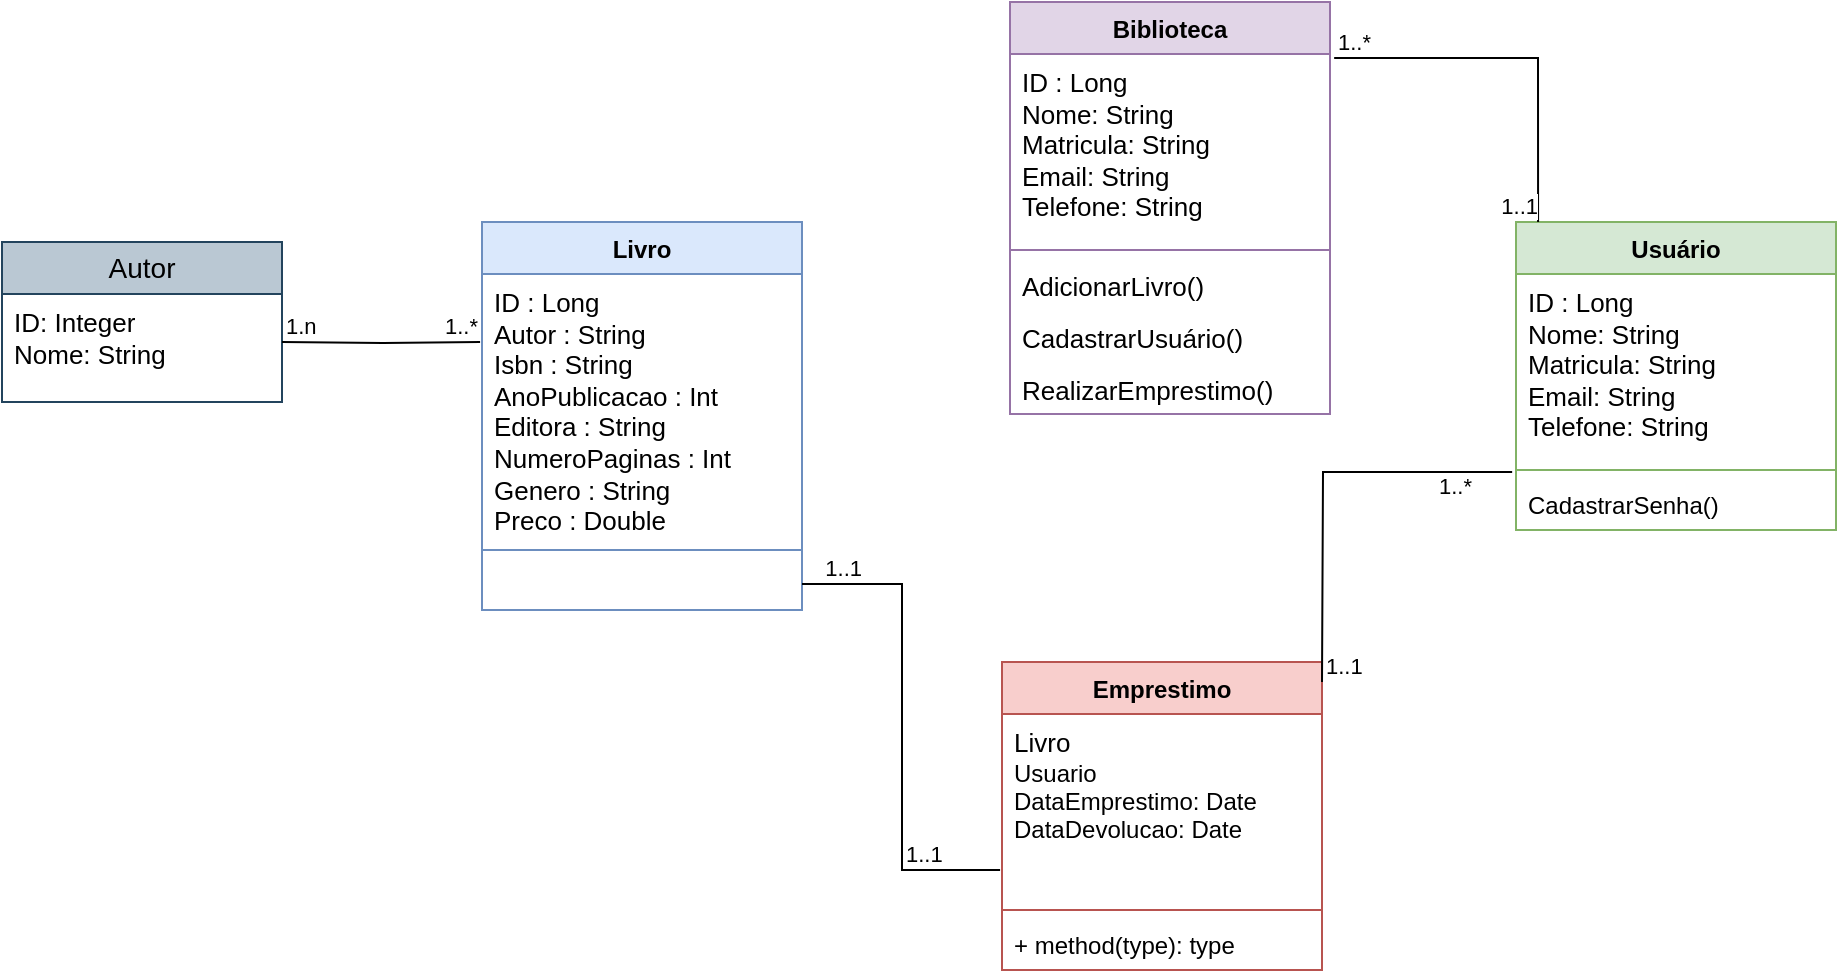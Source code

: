<mxfile version="26.0.6">
  <diagram name="Página-1" id="zS04NKmC-XQaYqR1aVO0">
    <mxGraphModel dx="1877" dy="579" grid="1" gridSize="10" guides="1" tooltips="1" connect="1" arrows="1" fold="1" page="1" pageScale="1" pageWidth="827" pageHeight="1169" math="0" shadow="0">
      <root>
        <mxCell id="0" />
        <mxCell id="1" parent="0" />
        <mxCell id="QKzucrYaCjQSqZG3A3Ww-50" value="&lt;div&gt;Livro&lt;/div&gt;&lt;div&gt;&lt;br&gt;&lt;/div&gt;" style="swimlane;fontStyle=1;align=center;verticalAlign=top;childLayout=stackLayout;horizontal=1;startSize=26;horizontalStack=0;resizeParent=1;resizeParentMax=0;resizeLast=0;collapsible=1;marginBottom=0;whiteSpace=wrap;html=1;fillColor=#dae8fc;strokeColor=#6c8ebf;" vertex="1" parent="1">
          <mxGeometry x="150" y="120" width="160" height="194" as="geometry" />
        </mxCell>
        <mxCell id="QKzucrYaCjQSqZG3A3Ww-51" value="&lt;div&gt;&lt;font style=&quot;font-size: 13px;&quot;&gt;ID : Long&lt;/font&gt;&lt;/div&gt;&lt;div&gt;&lt;font style=&quot;font-size: 13px;&quot;&gt;Autor : String&lt;/font&gt;&lt;/div&gt;&lt;div&gt;&lt;font style=&quot;font-size: 13px;&quot;&gt;Isbn : String&lt;/font&gt;&lt;/div&gt;&lt;div&gt;&lt;font style=&quot;font-size: 13px;&quot;&gt;AnoPublicacao : Int&lt;/font&gt;&lt;/div&gt;&lt;div&gt;&lt;font style=&quot;font-size: 13px;&quot;&gt;Editora : String&lt;/font&gt;&lt;/div&gt;&lt;div&gt;&lt;font style=&quot;font-size: 13px;&quot;&gt;NumeroPaginas : Int&lt;/font&gt;&lt;/div&gt;&lt;div&gt;&lt;font style=&quot;font-size: 13px;&quot;&gt;Genero : String&lt;/font&gt;&lt;/div&gt;&lt;div&gt;&lt;font style=&quot;font-size: 13px;&quot;&gt;Preco : Double&lt;br&gt;&lt;/font&gt;&lt;/div&gt;" style="text;align=left;verticalAlign=top;spacingLeft=4;spacingRight=4;overflow=hidden;rotatable=0;points=[[0,0.5],[1,0.5]];portConstraint=eastwest;whiteSpace=wrap;html=1;" vertex="1" parent="QKzucrYaCjQSqZG3A3Ww-50">
          <mxGeometry y="26" width="160" height="134" as="geometry" />
        </mxCell>
        <mxCell id="QKzucrYaCjQSqZG3A3Ww-52" value="" style="line;strokeWidth=1;fillColor=none;align=left;verticalAlign=middle;spacingTop=-1;spacingLeft=3;spacingRight=3;rotatable=0;labelPosition=right;points=[];portConstraint=eastwest;strokeColor=inherit;" vertex="1" parent="QKzucrYaCjQSqZG3A3Ww-50">
          <mxGeometry y="160" width="160" height="8" as="geometry" />
        </mxCell>
        <mxCell id="QKzucrYaCjQSqZG3A3Ww-53" value="" style="text;align=left;verticalAlign=top;spacingLeft=4;spacingRight=4;overflow=hidden;rotatable=0;points=[[0,0.5],[1,0.5]];portConstraint=eastwest;whiteSpace=wrap;html=1;" vertex="1" parent="QKzucrYaCjQSqZG3A3Ww-50">
          <mxGeometry y="168" width="160" height="26" as="geometry" />
        </mxCell>
        <mxCell id="QKzucrYaCjQSqZG3A3Ww-58" value="Usuário" style="swimlane;fontStyle=1;align=center;verticalAlign=top;childLayout=stackLayout;horizontal=1;startSize=26;horizontalStack=0;resizeParent=1;resizeParentMax=0;resizeLast=0;collapsible=1;marginBottom=0;whiteSpace=wrap;html=1;fillColor=#d5e8d4;strokeColor=#82b366;" vertex="1" parent="1">
          <mxGeometry x="667" y="120" width="160" height="154" as="geometry" />
        </mxCell>
        <mxCell id="QKzucrYaCjQSqZG3A3Ww-59" value="&lt;div&gt;&lt;font style=&quot;font-size: 13px;&quot;&gt;ID : Long&lt;/font&gt;&lt;/div&gt;&lt;div&gt;&lt;font style=&quot;font-size: 13px;&quot;&gt;Nome: String&lt;/font&gt;&lt;/div&gt;&lt;div&gt;&lt;font style=&quot;font-size: 13px;&quot;&gt;Matricula: String&lt;/font&gt;&lt;/div&gt;&lt;div&gt;&lt;font style=&quot;font-size: 13px;&quot;&gt;Email: String&lt;/font&gt;&lt;/div&gt;&lt;div&gt;&lt;font style=&quot;font-size: 13px;&quot;&gt;Telefone: String&lt;/font&gt;&lt;/div&gt;" style="text;strokeColor=none;fillColor=none;align=left;verticalAlign=top;spacingLeft=4;spacingRight=4;overflow=hidden;rotatable=0;points=[[0,0.5],[1,0.5]];portConstraint=eastwest;whiteSpace=wrap;html=1;" vertex="1" parent="QKzucrYaCjQSqZG3A3Ww-58">
          <mxGeometry y="26" width="160" height="94" as="geometry" />
        </mxCell>
        <mxCell id="QKzucrYaCjQSqZG3A3Ww-60" value="" style="line;strokeWidth=1;fillColor=none;align=left;verticalAlign=middle;spacingTop=-1;spacingLeft=3;spacingRight=3;rotatable=0;labelPosition=right;points=[];portConstraint=eastwest;strokeColor=inherit;" vertex="1" parent="QKzucrYaCjQSqZG3A3Ww-58">
          <mxGeometry y="120" width="160" height="8" as="geometry" />
        </mxCell>
        <mxCell id="QKzucrYaCjQSqZG3A3Ww-61" value="CadastrarSenha()" style="text;strokeColor=none;fillColor=none;align=left;verticalAlign=top;spacingLeft=4;spacingRight=4;overflow=hidden;rotatable=0;points=[[0,0.5],[1,0.5]];portConstraint=eastwest;whiteSpace=wrap;html=1;" vertex="1" parent="QKzucrYaCjQSqZG3A3Ww-58">
          <mxGeometry y="128" width="160" height="26" as="geometry" />
        </mxCell>
        <mxCell id="QKzucrYaCjQSqZG3A3Ww-67" value="Emprestimo" style="swimlane;fontStyle=1;align=center;verticalAlign=top;childLayout=stackLayout;horizontal=1;startSize=26;horizontalStack=0;resizeParent=1;resizeParentMax=0;resizeLast=0;collapsible=1;marginBottom=0;whiteSpace=wrap;html=1;fillColor=#f8cecc;strokeColor=#b85450;" vertex="1" parent="1">
          <mxGeometry x="410" y="340" width="160" height="154" as="geometry" />
        </mxCell>
        <mxCell id="QKzucrYaCjQSqZG3A3Ww-68" value="&lt;div&gt;&lt;font style=&quot;font-size: 13px;&quot;&gt;Livro&lt;br&gt;&lt;/font&gt;&lt;/div&gt;&lt;div&gt;Usuario&lt;/div&gt;&lt;div&gt;DataEmprestimo: Date&lt;/div&gt;&lt;div&gt;DataDevolucao: Date&lt;br&gt;&lt;/div&gt;" style="text;strokeColor=none;fillColor=none;align=left;verticalAlign=top;spacingLeft=4;spacingRight=4;overflow=hidden;rotatable=0;points=[[0,0.5],[1,0.5]];portConstraint=eastwest;whiteSpace=wrap;html=1;" vertex="1" parent="QKzucrYaCjQSqZG3A3Ww-67">
          <mxGeometry y="26" width="160" height="94" as="geometry" />
        </mxCell>
        <mxCell id="QKzucrYaCjQSqZG3A3Ww-69" value="" style="line;strokeWidth=1;fillColor=none;align=left;verticalAlign=middle;spacingTop=-1;spacingLeft=3;spacingRight=3;rotatable=0;labelPosition=right;points=[];portConstraint=eastwest;strokeColor=inherit;" vertex="1" parent="QKzucrYaCjQSqZG3A3Ww-67">
          <mxGeometry y="120" width="160" height="8" as="geometry" />
        </mxCell>
        <mxCell id="QKzucrYaCjQSqZG3A3Ww-70" value="+ method(type): type" style="text;strokeColor=none;fillColor=none;align=left;verticalAlign=top;spacingLeft=4;spacingRight=4;overflow=hidden;rotatable=0;points=[[0,0.5],[1,0.5]];portConstraint=eastwest;whiteSpace=wrap;html=1;" vertex="1" parent="QKzucrYaCjQSqZG3A3Ww-67">
          <mxGeometry y="128" width="160" height="26" as="geometry" />
        </mxCell>
        <mxCell id="QKzucrYaCjQSqZG3A3Ww-72" value="Biblioteca" style="swimlane;fontStyle=1;align=center;verticalAlign=top;childLayout=stackLayout;horizontal=1;startSize=26;horizontalStack=0;resizeParent=1;resizeParentMax=0;resizeLast=0;collapsible=1;marginBottom=0;whiteSpace=wrap;html=1;fillColor=#e1d5e7;strokeColor=#9673a6;" vertex="1" parent="1">
          <mxGeometry x="414" y="10" width="160" height="206" as="geometry" />
        </mxCell>
        <mxCell id="QKzucrYaCjQSqZG3A3Ww-73" value="&lt;div&gt;&lt;font style=&quot;font-size: 13px;&quot;&gt;ID : Long&lt;/font&gt;&lt;/div&gt;&lt;div&gt;&lt;font style=&quot;font-size: 13px;&quot;&gt;Nome: String&lt;/font&gt;&lt;/div&gt;&lt;div&gt;&lt;font style=&quot;font-size: 13px;&quot;&gt;Matricula: String&lt;/font&gt;&lt;/div&gt;&lt;div&gt;&lt;font style=&quot;font-size: 13px;&quot;&gt;Email: String&lt;/font&gt;&lt;/div&gt;&lt;div&gt;&lt;font style=&quot;font-size: 13px;&quot;&gt;Telefone: String&lt;/font&gt;&lt;/div&gt;" style="text;strokeColor=none;fillColor=none;align=left;verticalAlign=top;spacingLeft=4;spacingRight=4;overflow=hidden;rotatable=0;points=[[0,0.5],[1,0.5]];portConstraint=eastwest;whiteSpace=wrap;html=1;" vertex="1" parent="QKzucrYaCjQSqZG3A3Ww-72">
          <mxGeometry y="26" width="160" height="94" as="geometry" />
        </mxCell>
        <mxCell id="QKzucrYaCjQSqZG3A3Ww-74" value="" style="line;strokeWidth=1;fillColor=none;align=left;verticalAlign=middle;spacingTop=-1;spacingLeft=3;spacingRight=3;rotatable=0;labelPosition=right;points=[];portConstraint=eastwest;strokeColor=inherit;" vertex="1" parent="QKzucrYaCjQSqZG3A3Ww-72">
          <mxGeometry y="120" width="160" height="8" as="geometry" />
        </mxCell>
        <mxCell id="QKzucrYaCjQSqZG3A3Ww-75" value="&lt;font style=&quot;font-size: 13px;&quot;&gt;AdicionarLivro()&lt;/font&gt;" style="text;strokeColor=none;fillColor=none;align=left;verticalAlign=top;spacingLeft=4;spacingRight=4;overflow=hidden;rotatable=0;points=[[0,0.5],[1,0.5]];portConstraint=eastwest;whiteSpace=wrap;html=1;" vertex="1" parent="QKzucrYaCjQSqZG3A3Ww-72">
          <mxGeometry y="128" width="160" height="26" as="geometry" />
        </mxCell>
        <mxCell id="QKzucrYaCjQSqZG3A3Ww-120" value="&lt;font style=&quot;font-size: 13px;&quot;&gt;CadastrarUsuário()&lt;/font&gt;" style="text;strokeColor=none;fillColor=none;align=left;verticalAlign=top;spacingLeft=4;spacingRight=4;overflow=hidden;rotatable=0;points=[[0,0.5],[1,0.5]];portConstraint=eastwest;whiteSpace=wrap;html=1;" vertex="1" parent="QKzucrYaCjQSqZG3A3Ww-72">
          <mxGeometry y="154" width="160" height="26" as="geometry" />
        </mxCell>
        <mxCell id="QKzucrYaCjQSqZG3A3Ww-121" value="&lt;font style=&quot;font-size: 13px;&quot;&gt;RealizarEmprestimo()&lt;/font&gt;" style="text;strokeColor=none;fillColor=none;align=left;verticalAlign=top;spacingLeft=4;spacingRight=4;overflow=hidden;rotatable=0;points=[[0,0.5],[1,0.5]];portConstraint=eastwest;whiteSpace=wrap;html=1;" vertex="1" parent="QKzucrYaCjQSqZG3A3Ww-72">
          <mxGeometry y="180" width="160" height="26" as="geometry" />
        </mxCell>
        <mxCell id="QKzucrYaCjQSqZG3A3Ww-76" value="" style="endArrow=none;html=1;edgeStyle=orthogonalEdgeStyle;rounded=0;entryX=-0.012;entryY=-0.115;entryDx=0;entryDy=0;entryPerimeter=0;" edge="1" parent="1" target="QKzucrYaCjQSqZG3A3Ww-61">
          <mxGeometry relative="1" as="geometry">
            <mxPoint x="570" y="350" as="sourcePoint" />
            <mxPoint x="730" y="280" as="targetPoint" />
          </mxGeometry>
        </mxCell>
        <mxCell id="QKzucrYaCjQSqZG3A3Ww-77" value="1..1" style="edgeLabel;resizable=0;html=1;align=left;verticalAlign=bottom;" connectable="0" vertex="1" parent="QKzucrYaCjQSqZG3A3Ww-76">
          <mxGeometry x="-1" relative="1" as="geometry" />
        </mxCell>
        <mxCell id="QKzucrYaCjQSqZG3A3Ww-78" value="1..*" style="edgeLabel;resizable=0;html=1;align=right;verticalAlign=bottom;" connectable="0" vertex="1" parent="QKzucrYaCjQSqZG3A3Ww-76">
          <mxGeometry x="1" relative="1" as="geometry">
            <mxPoint x="-19" y="15" as="offset" />
          </mxGeometry>
        </mxCell>
        <mxCell id="QKzucrYaCjQSqZG3A3Ww-81" value="" style="endArrow=none;html=1;edgeStyle=orthogonalEdgeStyle;rounded=0;exitX=1.013;exitY=0.136;exitDx=0;exitDy=0;exitPerimeter=0;entryX=0.069;entryY=0;entryDx=0;entryDy=0;entryPerimeter=0;" edge="1" parent="1" source="QKzucrYaCjQSqZG3A3Ww-72" target="QKzucrYaCjQSqZG3A3Ww-58">
          <mxGeometry relative="1" as="geometry">
            <mxPoint x="580" y="31" as="sourcePoint" />
            <mxPoint x="660" y="150" as="targetPoint" />
          </mxGeometry>
        </mxCell>
        <mxCell id="QKzucrYaCjQSqZG3A3Ww-82" value="1..*" style="edgeLabel;resizable=0;html=1;align=left;verticalAlign=bottom;" connectable="0" vertex="1" parent="QKzucrYaCjQSqZG3A3Ww-81">
          <mxGeometry x="-1" relative="1" as="geometry" />
        </mxCell>
        <mxCell id="QKzucrYaCjQSqZG3A3Ww-83" value="1..1" style="edgeLabel;resizable=0;html=1;align=right;verticalAlign=bottom;" connectable="0" vertex="1" parent="QKzucrYaCjQSqZG3A3Ww-81">
          <mxGeometry x="1" relative="1" as="geometry" />
        </mxCell>
        <mxCell id="QKzucrYaCjQSqZG3A3Ww-87" value="" style="endArrow=none;html=1;edgeStyle=orthogonalEdgeStyle;rounded=0;exitX=-0.006;exitY=0.83;exitDx=0;exitDy=0;exitPerimeter=0;" edge="1" parent="1" source="QKzucrYaCjQSqZG3A3Ww-68" target="QKzucrYaCjQSqZG3A3Ww-53">
          <mxGeometry relative="1" as="geometry">
            <mxPoint x="360" y="441" as="sourcePoint" />
            <mxPoint x="350" y="360" as="targetPoint" />
          </mxGeometry>
        </mxCell>
        <mxCell id="QKzucrYaCjQSqZG3A3Ww-88" value="1..1" style="edgeLabel;resizable=0;html=1;align=left;verticalAlign=bottom;" connectable="0" vertex="1" parent="QKzucrYaCjQSqZG3A3Ww-87">
          <mxGeometry x="-1" relative="1" as="geometry">
            <mxPoint x="-49" as="offset" />
          </mxGeometry>
        </mxCell>
        <mxCell id="QKzucrYaCjQSqZG3A3Ww-89" value="1..1" style="edgeLabel;resizable=0;html=1;align=right;verticalAlign=bottom;" connectable="0" vertex="1" parent="QKzucrYaCjQSqZG3A3Ww-87">
          <mxGeometry x="1" relative="1" as="geometry">
            <mxPoint x="30" as="offset" />
          </mxGeometry>
        </mxCell>
        <mxCell id="QKzucrYaCjQSqZG3A3Ww-100" value="&lt;font style=&quot;font-size: 14px;&quot;&gt;Autor&lt;/font&gt;" style="swimlane;fontStyle=0;childLayout=stackLayout;horizontal=1;startSize=26;fillColor=#bac8d3;horizontalStack=0;resizeParent=1;resizeParentMax=0;resizeLast=0;collapsible=1;marginBottom=0;whiteSpace=wrap;html=1;strokeColor=#23445d;" vertex="1" parent="1">
          <mxGeometry x="-90" y="130" width="140" height="80" as="geometry" />
        </mxCell>
        <mxCell id="QKzucrYaCjQSqZG3A3Ww-102" value="&lt;div&gt;&lt;font style=&quot;font-size: 13px;&quot;&gt;ID: Integer&lt;/font&gt;&lt;/div&gt;&lt;div&gt;&lt;font style=&quot;font-size: 13px;&quot;&gt;Nome: String&lt;/font&gt;&lt;/div&gt;" style="text;strokeColor=none;fillColor=none;align=left;verticalAlign=top;spacingLeft=4;spacingRight=4;overflow=hidden;rotatable=0;points=[[0,0.5],[1,0.5]];portConstraint=eastwest;whiteSpace=wrap;html=1;" vertex="1" parent="QKzucrYaCjQSqZG3A3Ww-100">
          <mxGeometry y="26" width="140" height="54" as="geometry" />
        </mxCell>
        <mxCell id="QKzucrYaCjQSqZG3A3Ww-113" value="" style="endArrow=none;html=1;edgeStyle=orthogonalEdgeStyle;rounded=0;entryX=-0.006;entryY=0.254;entryDx=0;entryDy=0;entryPerimeter=0;" edge="1" parent="1" target="QKzucrYaCjQSqZG3A3Ww-51">
          <mxGeometry relative="1" as="geometry">
            <mxPoint x="50" y="180" as="sourcePoint" />
            <mxPoint x="140" y="180" as="targetPoint" />
          </mxGeometry>
        </mxCell>
        <mxCell id="QKzucrYaCjQSqZG3A3Ww-114" value="1.n" style="edgeLabel;resizable=0;html=1;align=left;verticalAlign=bottom;" connectable="0" vertex="1" parent="QKzucrYaCjQSqZG3A3Ww-113">
          <mxGeometry x="-1" relative="1" as="geometry" />
        </mxCell>
        <mxCell id="QKzucrYaCjQSqZG3A3Ww-115" value="1..*" style="edgeLabel;resizable=0;html=1;align=right;verticalAlign=bottom;" connectable="0" vertex="1" parent="QKzucrYaCjQSqZG3A3Ww-113">
          <mxGeometry x="1" relative="1" as="geometry" />
        </mxCell>
      </root>
    </mxGraphModel>
  </diagram>
</mxfile>
